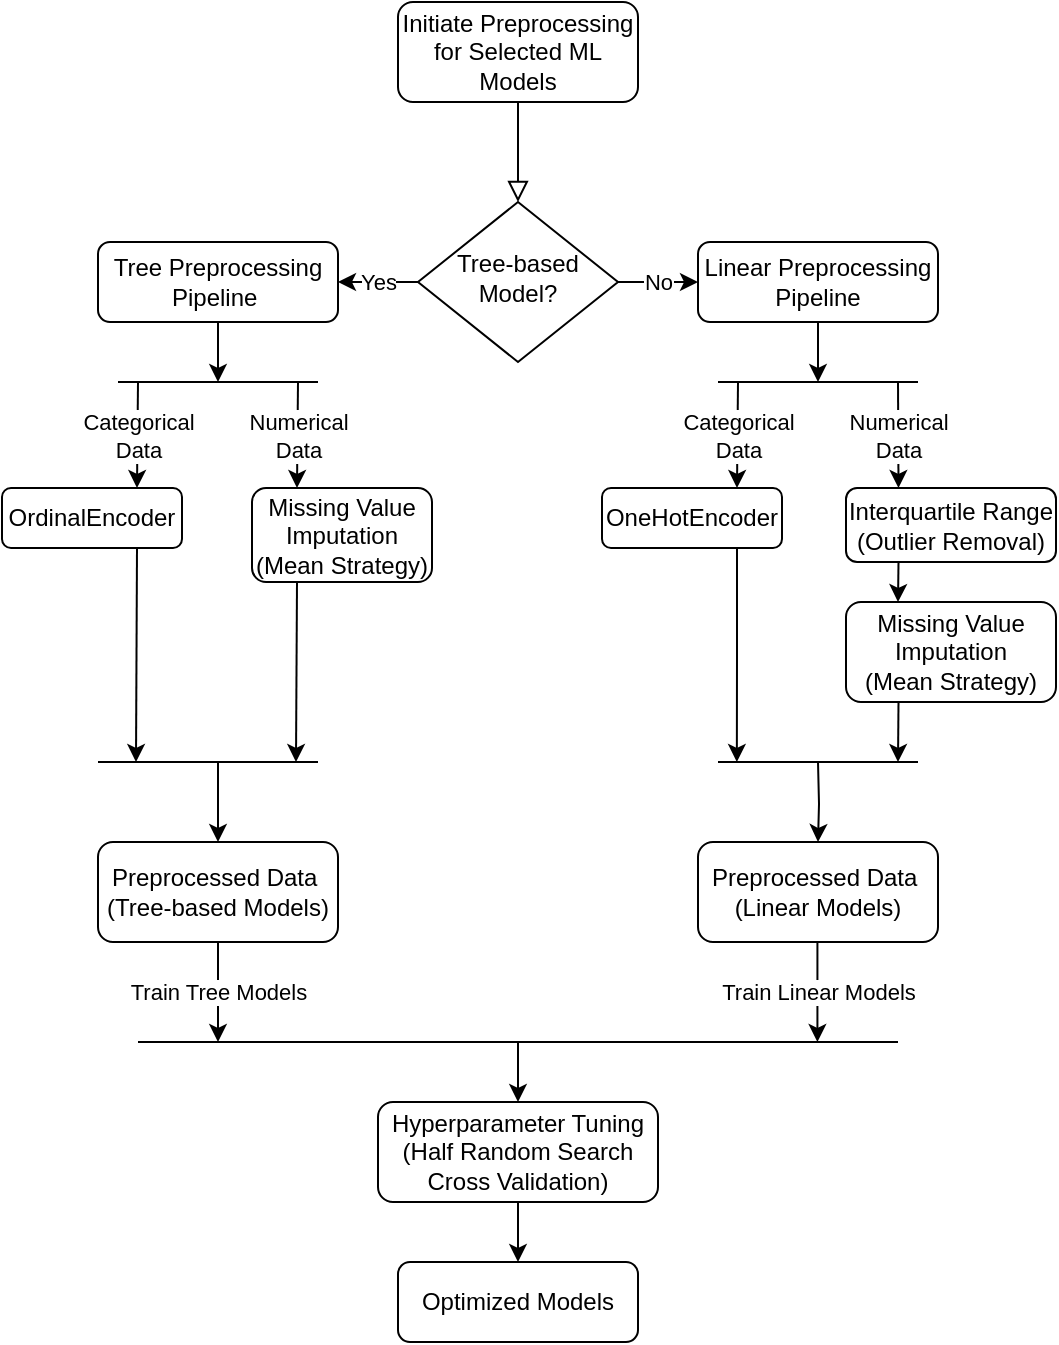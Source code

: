 <mxfile version="19.0.3" type="device"><diagram id="C5RBs43oDa-KdzZeNtuy" name="Page-1"><mxGraphModel dx="1072" dy="780" grid="1" gridSize="10" guides="1" tooltips="1" connect="1" arrows="1" fold="1" page="1" pageScale="1" pageWidth="827" pageHeight="1169" math="0" shadow="0"><root><mxCell id="WIyWlLk6GJQsqaUBKTNV-0"/><mxCell id="WIyWlLk6GJQsqaUBKTNV-1" parent="WIyWlLk6GJQsqaUBKTNV-0"/><mxCell id="WIyWlLk6GJQsqaUBKTNV-2" value="" style="rounded=0;html=1;jettySize=auto;orthogonalLoop=1;fontSize=11;endArrow=block;endFill=0;endSize=8;strokeWidth=1;shadow=0;labelBackgroundColor=none;edgeStyle=orthogonalEdgeStyle;" parent="WIyWlLk6GJQsqaUBKTNV-1" source="WIyWlLk6GJQsqaUBKTNV-3" target="WIyWlLk6GJQsqaUBKTNV-6" edge="1"><mxGeometry relative="1" as="geometry"/></mxCell><mxCell id="WIyWlLk6GJQsqaUBKTNV-3" value="Initiate Preprocessing for Selected ML Models" style="rounded=1;whiteSpace=wrap;html=1;fontSize=12;glass=0;strokeWidth=1;shadow=0;" parent="WIyWlLk6GJQsqaUBKTNV-1" vertex="1"><mxGeometry x="340" y="20" width="120" height="50" as="geometry"/></mxCell><mxCell id="WIyWlLk6GJQsqaUBKTNV-6" value="Tree-based Model?" style="rhombus;whiteSpace=wrap;html=1;shadow=0;fontFamily=Helvetica;fontSize=12;align=center;strokeWidth=1;spacing=6;spacingTop=-4;" parent="WIyWlLk6GJQsqaUBKTNV-1" vertex="1"><mxGeometry x="350" y="120" width="100" height="80" as="geometry"/></mxCell><mxCell id="WIyWlLk6GJQsqaUBKTNV-7" value="Linear Preprocessing Pipeline" style="rounded=1;whiteSpace=wrap;html=1;fontSize=12;glass=0;strokeWidth=1;shadow=0;" parent="WIyWlLk6GJQsqaUBKTNV-1" vertex="1"><mxGeometry x="490" y="140" width="120" height="40" as="geometry"/></mxCell><mxCell id="8WsBptLvevkA_LQuXmF_-0" value="Tree Preprocessing Pipeline&amp;nbsp;" style="rounded=1;whiteSpace=wrap;html=1;" vertex="1" parent="WIyWlLk6GJQsqaUBKTNV-1"><mxGeometry x="190" y="140" width="120" height="40" as="geometry"/></mxCell><mxCell id="8WsBptLvevkA_LQuXmF_-4" value="" style="endArrow=classic;html=1;rounded=0;exitX=0;exitY=0.5;exitDx=0;exitDy=0;entryX=1;entryY=0.5;entryDx=0;entryDy=0;" edge="1" parent="WIyWlLk6GJQsqaUBKTNV-1" source="WIyWlLk6GJQsqaUBKTNV-6" target="8WsBptLvevkA_LQuXmF_-0"><mxGeometry relative="1" as="geometry"><mxPoint x="460" y="200" as="sourcePoint"/><mxPoint x="560" y="200" as="targetPoint"/></mxGeometry></mxCell><mxCell id="8WsBptLvevkA_LQuXmF_-5" value="Yes" style="edgeLabel;resizable=0;html=1;align=center;verticalAlign=middle;" connectable="0" vertex="1" parent="8WsBptLvevkA_LQuXmF_-4"><mxGeometry relative="1" as="geometry"/></mxCell><mxCell id="8WsBptLvevkA_LQuXmF_-6" value="" style="endArrow=classic;html=1;rounded=0;entryX=0;entryY=0.5;entryDx=0;entryDy=0;" edge="1" parent="WIyWlLk6GJQsqaUBKTNV-1" source="WIyWlLk6GJQsqaUBKTNV-6" target="WIyWlLk6GJQsqaUBKTNV-7"><mxGeometry relative="1" as="geometry"><mxPoint x="450" y="160" as="sourcePoint"/><mxPoint x="490" y="160" as="targetPoint"/></mxGeometry></mxCell><mxCell id="8WsBptLvevkA_LQuXmF_-7" value="No" style="edgeLabel;resizable=0;html=1;align=center;verticalAlign=middle;" connectable="0" vertex="1" parent="8WsBptLvevkA_LQuXmF_-6"><mxGeometry relative="1" as="geometry"/></mxCell><mxCell id="8WsBptLvevkA_LQuXmF_-9" value="" style="endArrow=classic;html=1;rounded=0;" edge="1" parent="WIyWlLk6GJQsqaUBKTNV-1"><mxGeometry width="50" height="50" relative="1" as="geometry"><mxPoint x="250" y="180" as="sourcePoint"/><mxPoint x="250" y="210" as="targetPoint"/></mxGeometry></mxCell><mxCell id="8WsBptLvevkA_LQuXmF_-10" value="" style="endArrow=none;html=1;rounded=0;" edge="1" parent="WIyWlLk6GJQsqaUBKTNV-1"><mxGeometry width="50" height="50" relative="1" as="geometry"><mxPoint x="200" y="210" as="sourcePoint"/><mxPoint x="300" y="210" as="targetPoint"/></mxGeometry></mxCell><mxCell id="8WsBptLvevkA_LQuXmF_-11" value="" style="endArrow=classic;html=1;rounded=0;entryX=0.75;entryY=0;entryDx=0;entryDy=0;" edge="1" parent="WIyWlLk6GJQsqaUBKTNV-1" target="8WsBptLvevkA_LQuXmF_-29"><mxGeometry relative="1" as="geometry"><mxPoint x="210" y="210" as="sourcePoint"/><mxPoint x="210" y="260" as="targetPoint"/></mxGeometry></mxCell><mxCell id="8WsBptLvevkA_LQuXmF_-12" value="Categorical &lt;br&gt;Data" style="edgeLabel;resizable=0;html=1;align=center;verticalAlign=middle;" connectable="0" vertex="1" parent="8WsBptLvevkA_LQuXmF_-11"><mxGeometry relative="1" as="geometry"/></mxCell><mxCell id="8WsBptLvevkA_LQuXmF_-13" value="" style="endArrow=classic;html=1;rounded=0;entryX=0.25;entryY=0;entryDx=0;entryDy=0;" edge="1" parent="WIyWlLk6GJQsqaUBKTNV-1" target="8WsBptLvevkA_LQuXmF_-28"><mxGeometry relative="1" as="geometry"><mxPoint x="290" y="210" as="sourcePoint"/><mxPoint x="290" y="260" as="targetPoint"/></mxGeometry></mxCell><mxCell id="8WsBptLvevkA_LQuXmF_-14" value="Numerical&lt;br&gt;Data" style="edgeLabel;resizable=0;html=1;align=center;verticalAlign=middle;" connectable="0" vertex="1" parent="8WsBptLvevkA_LQuXmF_-13"><mxGeometry relative="1" as="geometry"/></mxCell><mxCell id="8WsBptLvevkA_LQuXmF_-15" value="" style="endArrow=classic;html=1;rounded=0;" edge="1" parent="WIyWlLk6GJQsqaUBKTNV-1"><mxGeometry width="50" height="50" relative="1" as="geometry"><mxPoint x="550" y="180" as="sourcePoint"/><mxPoint x="550" y="210" as="targetPoint"/></mxGeometry></mxCell><mxCell id="8WsBptLvevkA_LQuXmF_-16" value="" style="endArrow=none;html=1;rounded=0;" edge="1" parent="WIyWlLk6GJQsqaUBKTNV-1"><mxGeometry width="50" height="50" relative="1" as="geometry"><mxPoint x="500" y="210" as="sourcePoint"/><mxPoint x="600" y="210" as="targetPoint"/></mxGeometry></mxCell><mxCell id="8WsBptLvevkA_LQuXmF_-17" value="" style="endArrow=classic;html=1;rounded=0;entryX=0.75;entryY=0;entryDx=0;entryDy=0;" edge="1" parent="WIyWlLk6GJQsqaUBKTNV-1" target="8WsBptLvevkA_LQuXmF_-22"><mxGeometry relative="1" as="geometry"><mxPoint x="510" y="210" as="sourcePoint"/><mxPoint x="510" y="260" as="targetPoint"/></mxGeometry></mxCell><mxCell id="8WsBptLvevkA_LQuXmF_-18" value="Categorical &lt;br&gt;Data" style="edgeLabel;resizable=0;html=1;align=center;verticalAlign=middle;" connectable="0" vertex="1" parent="8WsBptLvevkA_LQuXmF_-17"><mxGeometry relative="1" as="geometry"/></mxCell><mxCell id="8WsBptLvevkA_LQuXmF_-19" value="" style="endArrow=classic;html=1;rounded=0;entryX=0.25;entryY=0;entryDx=0;entryDy=0;" edge="1" parent="WIyWlLk6GJQsqaUBKTNV-1" target="8WsBptLvevkA_LQuXmF_-23"><mxGeometry relative="1" as="geometry"><mxPoint x="590" y="210" as="sourcePoint"/><mxPoint x="581.25" y="263" as="targetPoint"/></mxGeometry></mxCell><mxCell id="8WsBptLvevkA_LQuXmF_-20" value="Numerical&lt;br&gt;Data" style="edgeLabel;resizable=0;html=1;align=center;verticalAlign=middle;" connectable="0" vertex="1" parent="8WsBptLvevkA_LQuXmF_-19"><mxGeometry relative="1" as="geometry"/></mxCell><mxCell id="8WsBptLvevkA_LQuXmF_-38" style="edgeStyle=orthogonalEdgeStyle;rounded=0;orthogonalLoop=1;jettySize=auto;html=1;exitX=0.75;exitY=1;exitDx=0;exitDy=0;" edge="1" parent="WIyWlLk6GJQsqaUBKTNV-1" source="8WsBptLvevkA_LQuXmF_-22"><mxGeometry relative="1" as="geometry"><mxPoint x="509.429" y="400" as="targetPoint"/></mxGeometry></mxCell><mxCell id="8WsBptLvevkA_LQuXmF_-22" value="OneHotEncoder" style="rounded=1;whiteSpace=wrap;html=1;" vertex="1" parent="WIyWlLk6GJQsqaUBKTNV-1"><mxGeometry x="442" y="263" width="90" height="30" as="geometry"/></mxCell><mxCell id="8WsBptLvevkA_LQuXmF_-23" value="Interquartile Range&lt;br&gt;(Outlier Removal)" style="rounded=1;whiteSpace=wrap;html=1;" vertex="1" parent="WIyWlLk6GJQsqaUBKTNV-1"><mxGeometry x="564" y="263" width="105" height="37" as="geometry"/></mxCell><mxCell id="8WsBptLvevkA_LQuXmF_-26" value="" style="endArrow=classic;html=1;rounded=0;exitX=0.25;exitY=1;exitDx=0;exitDy=0;" edge="1" parent="WIyWlLk6GJQsqaUBKTNV-1" source="8WsBptLvevkA_LQuXmF_-23"><mxGeometry width="50" height="50" relative="1" as="geometry"><mxPoint x="570" y="350" as="sourcePoint"/><mxPoint x="590" y="320" as="targetPoint"/></mxGeometry></mxCell><mxCell id="8WsBptLvevkA_LQuXmF_-37" style="edgeStyle=orthogonalEdgeStyle;rounded=0;orthogonalLoop=1;jettySize=auto;html=1;exitX=0.25;exitY=1;exitDx=0;exitDy=0;" edge="1" parent="WIyWlLk6GJQsqaUBKTNV-1" source="8WsBptLvevkA_LQuXmF_-27"><mxGeometry relative="1" as="geometry"><mxPoint x="590" y="400" as="targetPoint"/></mxGeometry></mxCell><mxCell id="8WsBptLvevkA_LQuXmF_-27" value="Missing Value Imputation &lt;br&gt;(Mean Strategy)" style="rounded=1;whiteSpace=wrap;html=1;" vertex="1" parent="WIyWlLk6GJQsqaUBKTNV-1"><mxGeometry x="564" y="320" width="105" height="50" as="geometry"/></mxCell><mxCell id="8WsBptLvevkA_LQuXmF_-32" style="edgeStyle=orthogonalEdgeStyle;rounded=0;orthogonalLoop=1;jettySize=auto;html=1;exitX=0.25;exitY=1;exitDx=0;exitDy=0;" edge="1" parent="WIyWlLk6GJQsqaUBKTNV-1" source="8WsBptLvevkA_LQuXmF_-28"><mxGeometry relative="1" as="geometry"><mxPoint x="289" y="400" as="targetPoint"/></mxGeometry></mxCell><mxCell id="8WsBptLvevkA_LQuXmF_-28" value="Missing Value Imputation&lt;br&gt;(Mean Strategy)" style="rounded=1;whiteSpace=wrap;html=1;" vertex="1" parent="WIyWlLk6GJQsqaUBKTNV-1"><mxGeometry x="267" y="263" width="90" height="47" as="geometry"/></mxCell><mxCell id="8WsBptLvevkA_LQuXmF_-31" style="edgeStyle=orthogonalEdgeStyle;rounded=0;orthogonalLoop=1;jettySize=auto;html=1;exitX=0.75;exitY=1;exitDx=0;exitDy=0;" edge="1" parent="WIyWlLk6GJQsqaUBKTNV-1" source="8WsBptLvevkA_LQuXmF_-29"><mxGeometry relative="1" as="geometry"><mxPoint x="209" y="400" as="targetPoint"/></mxGeometry></mxCell><mxCell id="8WsBptLvevkA_LQuXmF_-29" value="OrdinalEncoder" style="rounded=1;whiteSpace=wrap;html=1;" vertex="1" parent="WIyWlLk6GJQsqaUBKTNV-1"><mxGeometry x="142" y="263" width="90" height="30" as="geometry"/></mxCell><mxCell id="8WsBptLvevkA_LQuXmF_-30" value="" style="endArrow=none;html=1;rounded=0;" edge="1" parent="WIyWlLk6GJQsqaUBKTNV-1"><mxGeometry width="50" height="50" relative="1" as="geometry"><mxPoint x="190" y="400" as="sourcePoint"/><mxPoint x="300" y="400" as="targetPoint"/></mxGeometry></mxCell><mxCell id="8WsBptLvevkA_LQuXmF_-33" value="" style="endArrow=classic;html=1;rounded=0;" edge="1" parent="WIyWlLk6GJQsqaUBKTNV-1"><mxGeometry width="50" height="50" relative="1" as="geometry"><mxPoint x="250" y="400" as="sourcePoint"/><mxPoint x="250" y="440" as="targetPoint"/></mxGeometry></mxCell><mxCell id="8WsBptLvevkA_LQuXmF_-34" value="Preprocessed Data&amp;nbsp;&lt;br&gt;(Tree-based Models)" style="rounded=1;whiteSpace=wrap;html=1;" vertex="1" parent="WIyWlLk6GJQsqaUBKTNV-1"><mxGeometry x="190" y="440" width="120" height="50" as="geometry"/></mxCell><mxCell id="8WsBptLvevkA_LQuXmF_-36" value="" style="endArrow=none;html=1;rounded=0;" edge="1" parent="WIyWlLk6GJQsqaUBKTNV-1"><mxGeometry width="50" height="50" relative="1" as="geometry"><mxPoint x="500" y="400" as="sourcePoint"/><mxPoint x="600" y="400" as="targetPoint"/></mxGeometry></mxCell><mxCell id="8WsBptLvevkA_LQuXmF_-39" value="Preprocessed Data&amp;nbsp;&lt;br&gt;(Linear Models)" style="rounded=1;whiteSpace=wrap;html=1;" vertex="1" parent="WIyWlLk6GJQsqaUBKTNV-1"><mxGeometry x="490" y="440" width="120" height="50" as="geometry"/></mxCell><mxCell id="8WsBptLvevkA_LQuXmF_-40" style="edgeStyle=orthogonalEdgeStyle;rounded=0;orthogonalLoop=1;jettySize=auto;html=1;entryX=0.5;entryY=0;entryDx=0;entryDy=0;" edge="1" parent="WIyWlLk6GJQsqaUBKTNV-1" target="8WsBptLvevkA_LQuXmF_-39"><mxGeometry relative="1" as="geometry"><mxPoint x="519.429" y="410" as="targetPoint"/><mxPoint x="550" y="400" as="sourcePoint"/></mxGeometry></mxCell><mxCell id="8WsBptLvevkA_LQuXmF_-41" value="" style="endArrow=none;html=1;rounded=0;" edge="1" parent="WIyWlLk6GJQsqaUBKTNV-1"><mxGeometry width="50" height="50" relative="1" as="geometry"><mxPoint x="210" y="540" as="sourcePoint"/><mxPoint x="590" y="540" as="targetPoint"/></mxGeometry></mxCell><mxCell id="8WsBptLvevkA_LQuXmF_-44" value="" style="endArrow=classic;html=1;rounded=0;exitX=0.5;exitY=1;exitDx=0;exitDy=0;" edge="1" parent="WIyWlLk6GJQsqaUBKTNV-1" source="8WsBptLvevkA_LQuXmF_-34"><mxGeometry relative="1" as="geometry"><mxPoint x="220" y="510" as="sourcePoint"/><mxPoint x="250" y="540" as="targetPoint"/></mxGeometry></mxCell><mxCell id="8WsBptLvevkA_LQuXmF_-45" value="Train Tree Models" style="edgeLabel;resizable=0;html=1;align=center;verticalAlign=middle;" connectable="0" vertex="1" parent="8WsBptLvevkA_LQuXmF_-44"><mxGeometry relative="1" as="geometry"/></mxCell><mxCell id="8WsBptLvevkA_LQuXmF_-46" value="" style="endArrow=classic;html=1;rounded=0;exitX=0.5;exitY=1;exitDx=0;exitDy=0;" edge="1" parent="WIyWlLk6GJQsqaUBKTNV-1"><mxGeometry relative="1" as="geometry"><mxPoint x="549.71" y="490" as="sourcePoint"/><mxPoint x="549.71" y="540" as="targetPoint"/></mxGeometry></mxCell><mxCell id="8WsBptLvevkA_LQuXmF_-47" value="Train Linear Models" style="edgeLabel;resizable=0;html=1;align=center;verticalAlign=middle;" connectable="0" vertex="1" parent="8WsBptLvevkA_LQuXmF_-46"><mxGeometry relative="1" as="geometry"/></mxCell><mxCell id="8WsBptLvevkA_LQuXmF_-48" value="" style="endArrow=classic;html=1;rounded=0;entryX=0.5;entryY=0;entryDx=0;entryDy=0;" edge="1" parent="WIyWlLk6GJQsqaUBKTNV-1" target="8WsBptLvevkA_LQuXmF_-49"><mxGeometry width="50" height="50" relative="1" as="geometry"><mxPoint x="400" y="540" as="sourcePoint"/><mxPoint x="400" y="580" as="targetPoint"/></mxGeometry></mxCell><mxCell id="8WsBptLvevkA_LQuXmF_-51" style="edgeStyle=orthogonalEdgeStyle;rounded=0;orthogonalLoop=1;jettySize=auto;html=1;entryX=0.5;entryY=0;entryDx=0;entryDy=0;" edge="1" parent="WIyWlLk6GJQsqaUBKTNV-1" source="8WsBptLvevkA_LQuXmF_-49" target="8WsBptLvevkA_LQuXmF_-50"><mxGeometry relative="1" as="geometry"/></mxCell><mxCell id="8WsBptLvevkA_LQuXmF_-49" value="Hyperparameter Tuning&lt;br&gt;(Half Random Search Cross Validation)" style="rounded=1;whiteSpace=wrap;html=1;" vertex="1" parent="WIyWlLk6GJQsqaUBKTNV-1"><mxGeometry x="330" y="570" width="140" height="50" as="geometry"/></mxCell><mxCell id="8WsBptLvevkA_LQuXmF_-50" value="Optimized Models" style="rounded=1;whiteSpace=wrap;html=1;" vertex="1" parent="WIyWlLk6GJQsqaUBKTNV-1"><mxGeometry x="340" y="650" width="120" height="40" as="geometry"/></mxCell></root></mxGraphModel></diagram></mxfile>